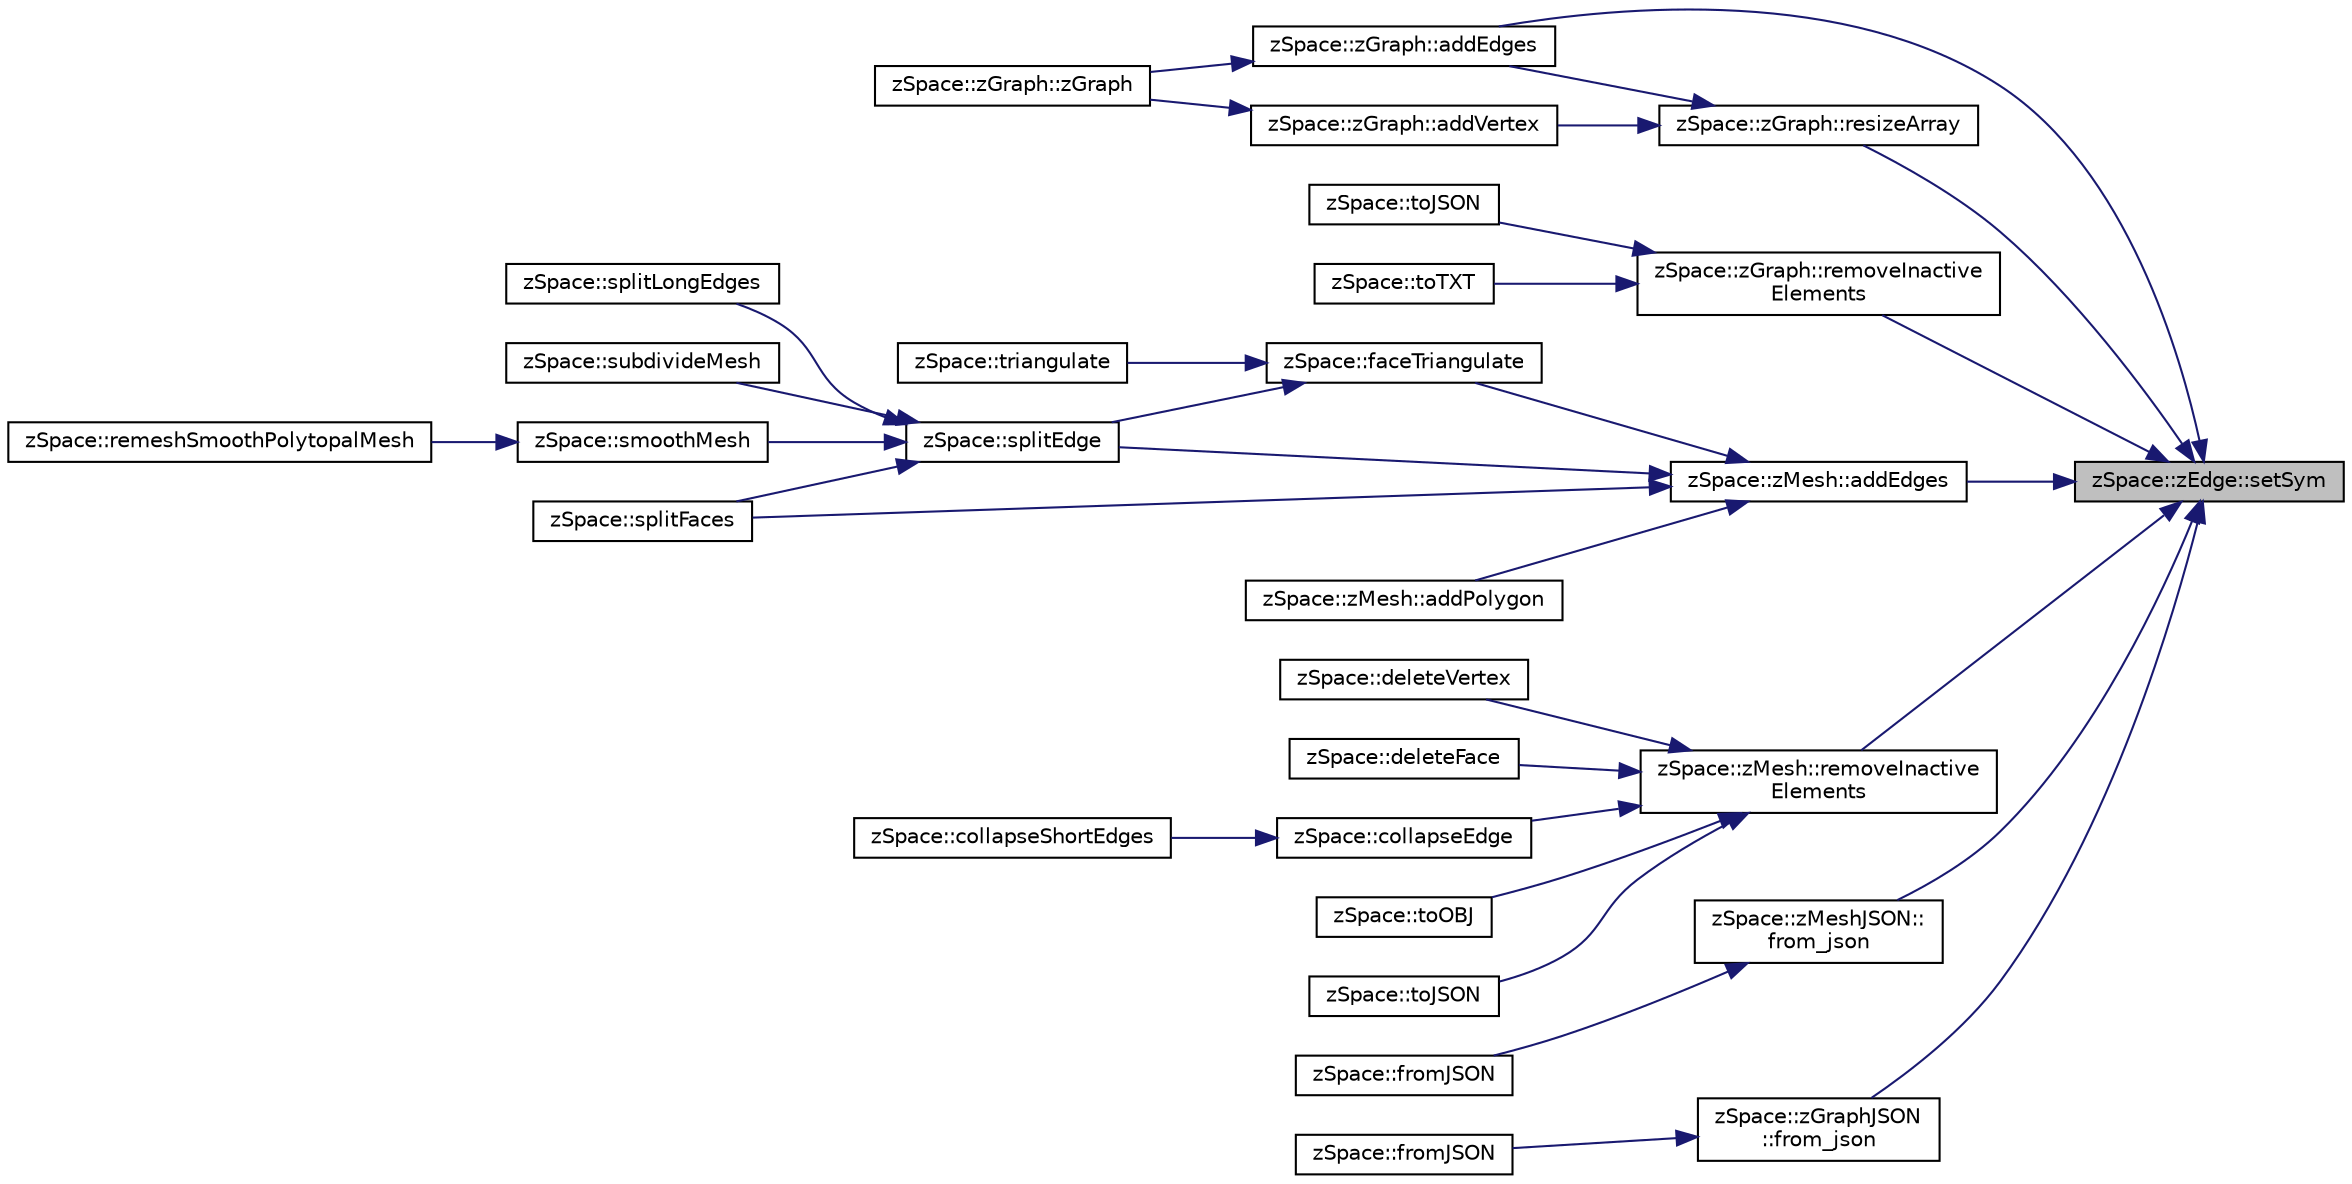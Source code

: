 digraph "zSpace::zEdge::setSym"
{
 // LATEX_PDF_SIZE
  edge [fontname="Helvetica",fontsize="10",labelfontname="Helvetica",labelfontsize="10"];
  node [fontname="Helvetica",fontsize="10",shape=record];
  rankdir="RL";
  Node658 [label="zSpace::zEdge::setSym",height=0.2,width=0.4,color="black", fillcolor="grey75", style="filled", fontcolor="black",tooltip="This method sets the symmetry edge of current zEdge to the the input edge."];
  Node658 -> Node659 [dir="back",color="midnightblue",fontsize="10",style="solid",fontname="Helvetica"];
  Node659 [label="zSpace::zGraph::addEdges",height=0.2,width=0.4,color="black", fillcolor="white", style="filled",URL="$classz_space_1_1z_graph.html#a821941b26e312ab5015ae34fecbd43b3",tooltip="This method adds an edge and its symmetry edge to the edges array."];
  Node659 -> Node660 [dir="back",color="midnightblue",fontsize="10",style="solid",fontname="Helvetica"];
  Node660 [label="zSpace::zGraph::zGraph",height=0.2,width=0.4,color="black", fillcolor="white", style="filled",URL="$classz_space_1_1z_graph.html#a7a53b68f1efa596293b85259464cf3ff",tooltip="Overloaded constructor."];
  Node658 -> Node661 [dir="back",color="midnightblue",fontsize="10",style="solid",fontname="Helvetica"];
  Node661 [label="zSpace::zGraph::resizeArray",height=0.2,width=0.4,color="black", fillcolor="white", style="filled",URL="$classz_space_1_1z_graph.html#a8b28611b85ceff8555b9230e3af6f47a",tooltip="This method resizes the array connected with the input type to the specified newSize."];
  Node661 -> Node662 [dir="back",color="midnightblue",fontsize="10",style="solid",fontname="Helvetica"];
  Node662 [label="zSpace::zGraph::addVertex",height=0.2,width=0.4,color="black", fillcolor="white", style="filled",URL="$classz_space_1_1z_graph.html#acf5cd0b78050f671984cfc4341de8b32",tooltip="This method adds a vertex to the vertices array."];
  Node662 -> Node660 [dir="back",color="midnightblue",fontsize="10",style="solid",fontname="Helvetica"];
  Node661 -> Node659 [dir="back",color="midnightblue",fontsize="10",style="solid",fontname="Helvetica"];
  Node658 -> Node663 [dir="back",color="midnightblue",fontsize="10",style="solid",fontname="Helvetica"];
  Node663 [label="zSpace::zGraph::removeInactive\lElements",height=0.2,width=0.4,color="black", fillcolor="white", style="filled",URL="$classz_space_1_1z_graph.html#afdd947e992fda2487ef6a5a3487d9e6b",tooltip="This method removes inactive elements from the array connected with the input type."];
  Node663 -> Node664 [dir="back",color="midnightblue",fontsize="10",style="solid",fontname="Helvetica"];
  Node664 [label="zSpace::toTXT",height=0.2,width=0.4,color="black", fillcolor="white", style="filled",URL="$group__z_i_o___graph.html#ga6578d361dabd565a48e2093a80e6f8b6",tooltip="This method exports zGraph to a TXT file format."];
  Node663 -> Node665 [dir="back",color="midnightblue",fontsize="10",style="solid",fontname="Helvetica"];
  Node665 [label="zSpace::toJSON",height=0.2,width=0.4,color="black", fillcolor="white", style="filled",URL="$group__z_i_o___graph.html#gac49cfef1063731952f6decc21775c747",tooltip="This method exports zGraph to a JSON file format using JSON Modern Library."];
  Node658 -> Node666 [dir="back",color="midnightblue",fontsize="10",style="solid",fontname="Helvetica"];
  Node666 [label="zSpace::zMesh::addEdges",height=0.2,width=0.4,color="black", fillcolor="white", style="filled",URL="$classz_space_1_1z_mesh.html#ad1defab345c4b6e08269afd38c1b4db3",tooltip="This method adds an edge and its symmetry edge to the edges array."];
  Node666 -> Node667 [dir="back",color="midnightblue",fontsize="10",style="solid",fontname="Helvetica"];
  Node667 [label="zSpace::zMesh::addPolygon",height=0.2,width=0.4,color="black", fillcolor="white", style="filled",URL="$classz_space_1_1z_mesh.html#ada4fb88bb2402a06f75d730e23597407",tooltip="This method adds a face to the faces array and updates the pointers of vertices, edges and polygons o..."];
  Node666 -> Node668 [dir="back",color="midnightblue",fontsize="10",style="solid",fontname="Helvetica"];
  Node668 [label="zSpace::faceTriangulate",height=0.2,width=0.4,color="black", fillcolor="white", style="filled",URL="$group__z_mesh_modifiers.html#ga436ab6f006de6e8dcd08c030fed4feb1",tooltip="This method triangulates the input face of the mesh."];
  Node668 -> Node669 [dir="back",color="midnightblue",fontsize="10",style="solid",fontname="Helvetica"];
  Node669 [label="zSpace::triangulate",height=0.2,width=0.4,color="black", fillcolor="white", style="filled",URL="$group__z_mesh_modifiers.html#ga75ee8f140a3311506a932b866523a1de",tooltip="This method triangulates the input mesh."];
  Node668 -> Node670 [dir="back",color="midnightblue",fontsize="10",style="solid",fontname="Helvetica"];
  Node670 [label="zSpace::splitEdge",height=0.2,width=0.4,color="black", fillcolor="white", style="filled",URL="$group__z_mesh_modifiers.html#gae7cb2380ed0e9717421bf19db5817cd6",tooltip="This method splits an edge and inserts a vertex along the edge at the input factor."];
  Node670 -> Node671 [dir="back",color="midnightblue",fontsize="10",style="solid",fontname="Helvetica"];
  Node671 [label="zSpace::splitFaces",height=0.2,width=0.4,color="black", fillcolor="white", style="filled",URL="$group__z_mesh_modifiers.html#gaeda022d590a10b38c94e75bc0e278d80",tooltip="This method splits a set of edges and faces of a mesh in a continuous manner."];
  Node670 -> Node672 [dir="back",color="midnightblue",fontsize="10",style="solid",fontname="Helvetica"];
  Node672 [label="zSpace::subdivideMesh",height=0.2,width=0.4,color="black", fillcolor="white", style="filled",URL="$group__z_mesh_modifiers.html#ga8c3af5dd0f40d6f82fd23ceead47dc64",tooltip="This method subdivides all the faces and edges of the mesh."];
  Node670 -> Node673 [dir="back",color="midnightblue",fontsize="10",style="solid",fontname="Helvetica"];
  Node673 [label="zSpace::smoothMesh",height=0.2,width=0.4,color="black", fillcolor="white", style="filled",URL="$group__z_mesh_modifiers.html#ga41f9be96453c21ac7b33b2991c284775",tooltip="This method applies Catmull-Clark subdivision to the mesh."];
  Node673 -> Node674 [dir="back",color="midnightblue",fontsize="10",style="solid",fontname="Helvetica"];
  Node674 [label="zSpace::remeshSmoothPolytopalMesh",height=0.2,width=0.4,color="black", fillcolor="white", style="filled",URL="$group__z_polytopal.html#ga5dd7e372cf8287c0434778b2e58d41f1",tooltip="This method remeshes the smoothed polytopal mesh to have rulings in ony one direction."];
  Node670 -> Node675 [dir="back",color="midnightblue",fontsize="10",style="solid",fontname="Helvetica"];
  Node675 [label="zSpace::splitLongEdges",height=0.2,width=0.4,color="black", fillcolor="white", style="filled",URL="$group__z_mesh_modifiers.html#gad707c82ae843ee9aa108c078161881ca",tooltip="This method splits an edge longer than the given input value at its midpoint and triangulates the mes..."];
  Node666 -> Node670 [dir="back",color="midnightblue",fontsize="10",style="solid",fontname="Helvetica"];
  Node666 -> Node671 [dir="back",color="midnightblue",fontsize="10",style="solid",fontname="Helvetica"];
  Node658 -> Node676 [dir="back",color="midnightblue",fontsize="10",style="solid",fontname="Helvetica"];
  Node676 [label="zSpace::zMesh::removeInactive\lElements",height=0.2,width=0.4,color="black", fillcolor="white", style="filled",URL="$classz_space_1_1z_mesh.html#ab21d59eecb169921b427a7e766d47aa5",tooltip="This method removes inactive elements from the array connected with the input type."];
  Node676 -> Node677 [dir="back",color="midnightblue",fontsize="10",style="solid",fontname="Helvetica"];
  Node677 [label="zSpace::deleteVertex",height=0.2,width=0.4,color="black", fillcolor="white", style="filled",URL="$group__z_mesh_modifiers.html#ga20644ac4933b8ae055b0eb47a9df8420",tooltip="This method deletes the mesh vertex given by the input vertex index."];
  Node676 -> Node678 [dir="back",color="midnightblue",fontsize="10",style="solid",fontname="Helvetica"];
  Node678 [label="zSpace::deleteFace",height=0.2,width=0.4,color="black", fillcolor="white", style="filled",URL="$group__z_mesh_modifiers.html#ga24ab0fcd418ba91e387838fdc4711787",tooltip="This method deletes the mesh face given by the input face index."];
  Node676 -> Node679 [dir="back",color="midnightblue",fontsize="10",style="solid",fontname="Helvetica"];
  Node679 [label="zSpace::collapseEdge",height=0.2,width=0.4,color="black", fillcolor="white", style="filled",URL="$group__z_mesh_modifiers.html#ga77533a4e95924fa8c030ba013eef1ec6",tooltip="This method collapses an edge into a vertex."];
  Node679 -> Node680 [dir="back",color="midnightblue",fontsize="10",style="solid",fontname="Helvetica"];
  Node680 [label="zSpace::collapseShortEdges",height=0.2,width=0.4,color="black", fillcolor="white", style="filled",URL="$group__z_mesh_modifiers.html#ga14350e97740cec4f835125fb286fc071",tooltip="This method collapses an edge shorter than the given minimum edge length value if the collapsing does..."];
  Node676 -> Node681 [dir="back",color="midnightblue",fontsize="10",style="solid",fontname="Helvetica"];
  Node681 [label="zSpace::toOBJ",height=0.2,width=0.4,color="black", fillcolor="white", style="filled",URL="$group__z_i_o___mesh.html#ga56d1123fee7864f1a5da2f740b9e589d",tooltip="This method exports zMesh as an OBJ file."];
  Node676 -> Node682 [dir="back",color="midnightblue",fontsize="10",style="solid",fontname="Helvetica"];
  Node682 [label="zSpace::toJSON",height=0.2,width=0.4,color="black", fillcolor="white", style="filled",URL="$group__z_i_o___mesh.html#ga6fccda275363a86353d2750673122d6f",tooltip="This method exports zMesh to a JSON file format using JSON Modern Library."];
  Node658 -> Node683 [dir="back",color="midnightblue",fontsize="10",style="solid",fontname="Helvetica"];
  Node683 [label="zSpace::zMeshJSON::\lfrom_json",height=0.2,width=0.4,color="black", fillcolor="white", style="filled",URL="$classz_space_1_1z_mesh_j_s_o_n.html#a50e0cbaadd094cf4f26179cdf23b9464",tooltip="This method creates the HE data structure from JSON file using JSON Modern Library."];
  Node683 -> Node684 [dir="back",color="midnightblue",fontsize="10",style="solid",fontname="Helvetica"];
  Node684 [label="zSpace::fromJSON",height=0.2,width=0.4,color="black", fillcolor="white", style="filled",URL="$group__z_i_o___mesh.html#gad2f07c6da97272b61502c6fab57d83b0",tooltip="This method imports zMesh from a JSON file format using JSON Modern Library."];
  Node658 -> Node685 [dir="back",color="midnightblue",fontsize="10",style="solid",fontname="Helvetica"];
  Node685 [label="zSpace::zGraphJSON\l::from_json",height=0.2,width=0.4,color="black", fillcolor="white", style="filled",URL="$classz_space_1_1z_graph_j_s_o_n.html#ad6e1e17a5c3bd52b4433439f13a4b3a4",tooltip="This method creates the zGraph from JSON file using JSON Modern Library."];
  Node685 -> Node686 [dir="back",color="midnightblue",fontsize="10",style="solid",fontname="Helvetica"];
  Node686 [label="zSpace::fromJSON",height=0.2,width=0.4,color="black", fillcolor="white", style="filled",URL="$group__z_i_o___graph.html#ga72f18c5d3de0d92bea72ed214d7ba159",tooltip="This method imports zGraph from a JSON file format using JSON Modern Library."];
}
